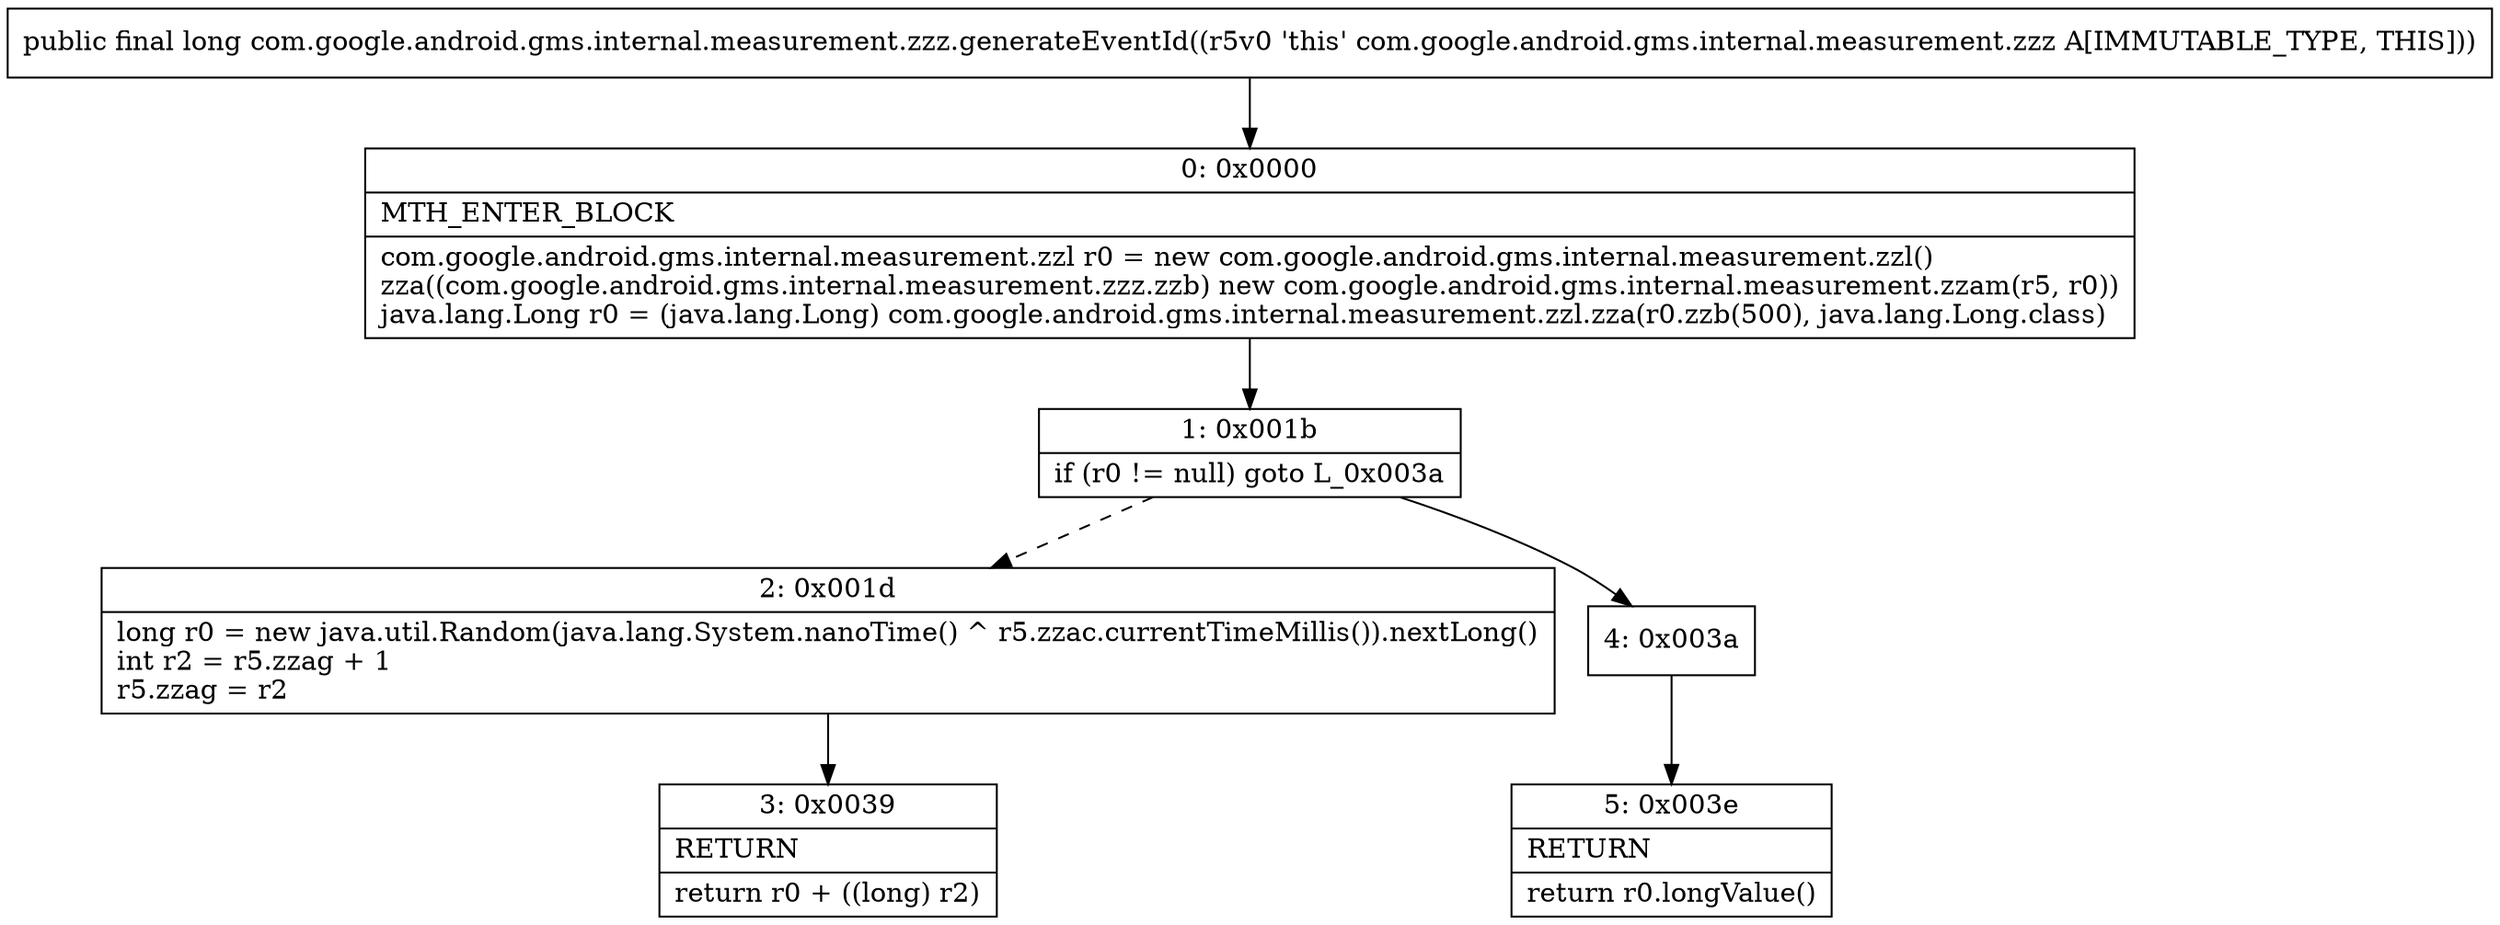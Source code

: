 digraph "CFG forcom.google.android.gms.internal.measurement.zzz.generateEventId()J" {
Node_0 [shape=record,label="{0\:\ 0x0000|MTH_ENTER_BLOCK\l|com.google.android.gms.internal.measurement.zzl r0 = new com.google.android.gms.internal.measurement.zzl()\lzza((com.google.android.gms.internal.measurement.zzz.zzb) new com.google.android.gms.internal.measurement.zzam(r5, r0))\ljava.lang.Long r0 = (java.lang.Long) com.google.android.gms.internal.measurement.zzl.zza(r0.zzb(500), java.lang.Long.class)\l}"];
Node_1 [shape=record,label="{1\:\ 0x001b|if (r0 != null) goto L_0x003a\l}"];
Node_2 [shape=record,label="{2\:\ 0x001d|long r0 = new java.util.Random(java.lang.System.nanoTime() ^ r5.zzac.currentTimeMillis()).nextLong()\lint r2 = r5.zzag + 1\lr5.zzag = r2\l}"];
Node_3 [shape=record,label="{3\:\ 0x0039|RETURN\l|return r0 + ((long) r2)\l}"];
Node_4 [shape=record,label="{4\:\ 0x003a}"];
Node_5 [shape=record,label="{5\:\ 0x003e|RETURN\l|return r0.longValue()\l}"];
MethodNode[shape=record,label="{public final long com.google.android.gms.internal.measurement.zzz.generateEventId((r5v0 'this' com.google.android.gms.internal.measurement.zzz A[IMMUTABLE_TYPE, THIS])) }"];
MethodNode -> Node_0;
Node_0 -> Node_1;
Node_1 -> Node_2[style=dashed];
Node_1 -> Node_4;
Node_2 -> Node_3;
Node_4 -> Node_5;
}

